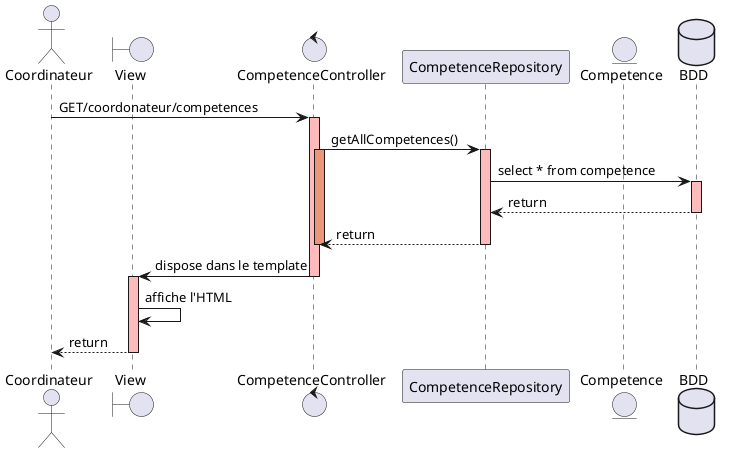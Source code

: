 @startuml

actor Coordinateur
boundary "View" as V
control "CompetenceController" as CC
participant "CompetenceRepository" as CR
entity "Competence" as C
database "BDD" as BDD

Coordinateur -> CC: GET/coordonateur/competences
activate CC #FFBBBB

CC -> CR: getAllCompetences()
activate CC #DarkSalmon
activate CR #FFBBBB

CR -> BDD: select * from competence
activate BDD #FFBBBB
BDD --> CR: return
deactivate BDD

CR --> CC: return
deactivate CC
deactivate CR

CC -> V: dispose dans le template
deactivate CC

activate V #FFBBBB
V -> V: affiche l'HTML
V --> Coordinateur: return
deactivate V

@enduml
